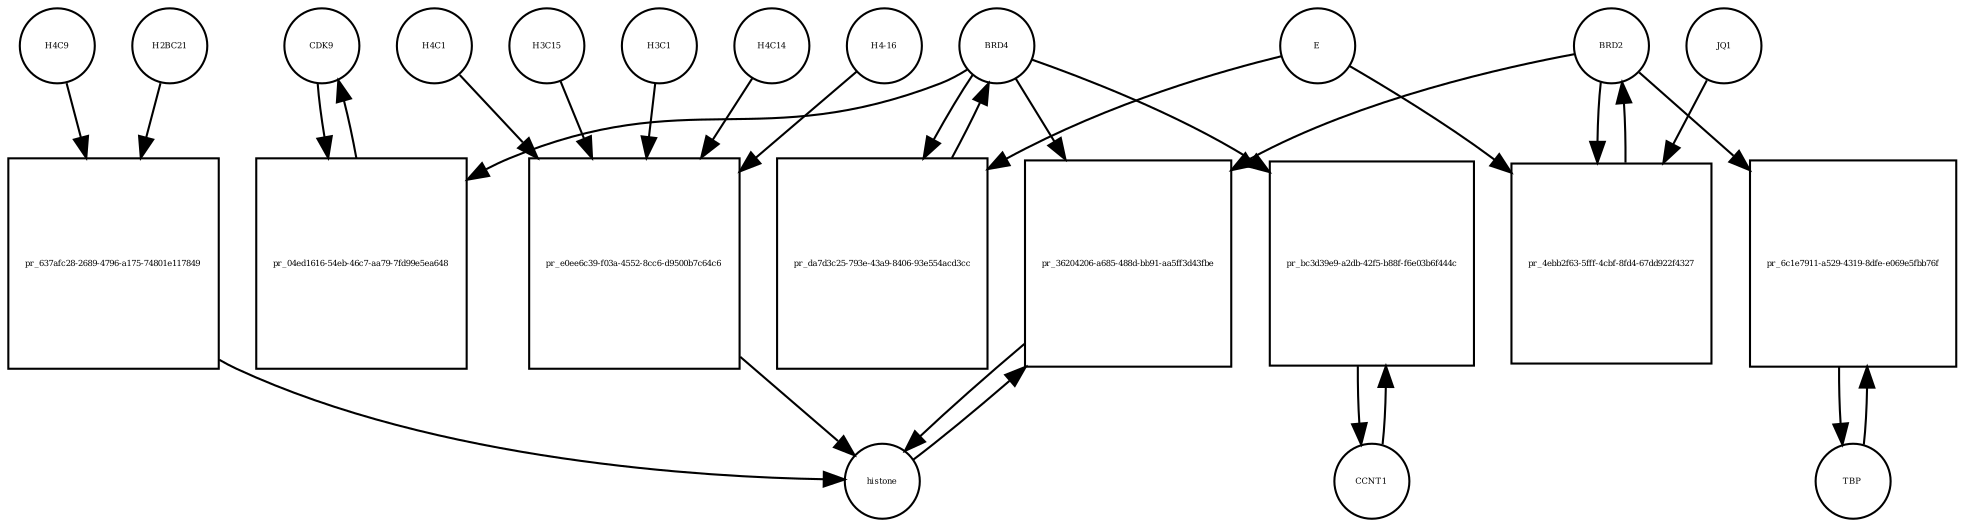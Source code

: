 strict digraph  {
CDK9 [annotation="", bipartite=0, cls=macromolecule, fontsize=4, label=CDK9, shape=circle];
"pr_04ed1616-54eb-46c7-aa79-7fd99e5ea648" [annotation="", bipartite=1, cls=process, fontsize=4, label="pr_04ed1616-54eb-46c7-aa79-7fd99e5ea648", shape=square];
BRD4 [annotation="", bipartite=0, cls=macromolecule, fontsize=4, label=BRD4, shape=circle];
CCNT1 [annotation="", bipartite=0, cls=macromolecule, fontsize=4, label=CCNT1, shape=circle];
"pr_bc3d39e9-a2db-42f5-b88f-f6e03b6f444c" [annotation="", bipartite=1, cls=process, fontsize=4, label="pr_bc3d39e9-a2db-42f5-b88f-f6e03b6f444c", shape=square];
histone [annotation="", bipartite=0, cls=complex, fontsize=4, label=histone, shape=circle];
"pr_36204206-a685-488d-bb91-aa5ff3d43fbe" [annotation="", bipartite=1, cls=process, fontsize=4, label="pr_36204206-a685-488d-bb91-aa5ff3d43fbe", shape=square];
BRD2 [annotation="", bipartite=0, cls=macromolecule, fontsize=4, label=BRD2, shape=circle];
"pr_da7d3c25-793e-43a9-8406-93e554acd3cc" [annotation="", bipartite=1, cls=process, fontsize=4, label="pr_da7d3c25-793e-43a9-8406-93e554acd3cc", shape=square];
E [annotation=urn_miriam_ncbiprotein_BCD58755, bipartite=0, cls=macromolecule, fontsize=4, label=E, shape=circle];
H4C14 [annotation="", bipartite=0, cls=macromolecule, fontsize=4, label=H4C14, shape=circle];
"pr_e0ee6c39-f03a-4552-8cc6-d9500b7c64c6" [annotation="", bipartite=1, cls=process, fontsize=4, label="pr_e0ee6c39-f03a-4552-8cc6-d9500b7c64c6", shape=square];
"H4-16" [annotation="", bipartite=0, cls=macromolecule, fontsize=4, label="H4-16", shape=circle];
H4C1 [annotation="", bipartite=0, cls=macromolecule, fontsize=4, label=H4C1, shape=circle];
H3C15 [annotation="", bipartite=0, cls=macromolecule, fontsize=4, label=H3C15, shape=circle];
H3C1 [annotation="", bipartite=0, cls=macromolecule, fontsize=4, label=H3C1, shape=circle];
"pr_4ebb2f63-5fff-4cbf-8fd4-67dd922f4327" [annotation="", bipartite=1, cls=process, fontsize=4, label="pr_4ebb2f63-5fff-4cbf-8fd4-67dd922f4327", shape=square];
JQ1 [annotation="", bipartite=0, cls=macromolecule, fontsize=4, label=JQ1, shape=circle];
TBP [annotation="", bipartite=0, cls=macromolecule, fontsize=4, label=TBP, shape=circle];
"pr_6c1e7911-a529-4319-8dfe-e069e5fbb76f" [annotation="", bipartite=1, cls=process, fontsize=4, label="pr_6c1e7911-a529-4319-8dfe-e069e5fbb76f", shape=square];
H4C9 [annotation="", bipartite=0, cls=macromolecule, fontsize=4, label=H4C9, shape=circle];
"pr_637afc28-2689-4796-a175-74801e117849" [annotation="", bipartite=1, cls=process, fontsize=4, label="pr_637afc28-2689-4796-a175-74801e117849", shape=square];
H2BC21 [annotation="", bipartite=0, cls=macromolecule, fontsize=4, label=H2BC21, shape=circle];
CDK9 -> "pr_04ed1616-54eb-46c7-aa79-7fd99e5ea648"  [annotation="", interaction_type=consumption];
"pr_04ed1616-54eb-46c7-aa79-7fd99e5ea648" -> CDK9  [annotation="", interaction_type=production];
BRD4 -> "pr_04ed1616-54eb-46c7-aa79-7fd99e5ea648"  [annotation=urn_miriam_taxonomy_10090, interaction_type=catalysis];
BRD4 -> "pr_bc3d39e9-a2db-42f5-b88f-f6e03b6f444c"  [annotation="", interaction_type=catalysis];
BRD4 -> "pr_36204206-a685-488d-bb91-aa5ff3d43fbe"  [annotation="urn_miriam_doi_10.1038%2Fnsmb.3228.|urn_miriam_doi_10.1016%2Fj.molcel.2008.01.018", interaction_type=catalysis];
BRD4 -> "pr_da7d3c25-793e-43a9-8406-93e554acd3cc"  [annotation="", interaction_type=consumption];
CCNT1 -> "pr_bc3d39e9-a2db-42f5-b88f-f6e03b6f444c"  [annotation="", interaction_type=consumption];
"pr_bc3d39e9-a2db-42f5-b88f-f6e03b6f444c" -> CCNT1  [annotation="", interaction_type=production];
histone -> "pr_36204206-a685-488d-bb91-aa5ff3d43fbe"  [annotation="", interaction_type=consumption];
"pr_36204206-a685-488d-bb91-aa5ff3d43fbe" -> histone  [annotation="", interaction_type=production];
BRD2 -> "pr_36204206-a685-488d-bb91-aa5ff3d43fbe"  [annotation="urn_miriam_doi_10.1038%2Fnsmb.3228.|urn_miriam_doi_10.1016%2Fj.molcel.2008.01.018", interaction_type=catalysis];
BRD2 -> "pr_4ebb2f63-5fff-4cbf-8fd4-67dd922f4327"  [annotation="", interaction_type=consumption];
BRD2 -> "pr_6c1e7911-a529-4319-8dfe-e069e5fbb76f"  [annotation="urn_miriam_doi_10.1007%2Fs11010-006-9223-6", interaction_type=catalysis];
"pr_da7d3c25-793e-43a9-8406-93e554acd3cc" -> BRD4  [annotation="", interaction_type=production];
E -> "pr_da7d3c25-793e-43a9-8406-93e554acd3cc"  [annotation="urn_miriam_doi_10.1038%2Fs41586-020-2286-9", interaction_type=inhibition];
E -> "pr_4ebb2f63-5fff-4cbf-8fd4-67dd922f4327"  [annotation="urn_miriam_doi_10.1038%2Fs41586-020-2286-9|urn_miriam_doi_10.1080%2F15592294.2018.1469891", interaction_type=inhibition];
H4C14 -> "pr_e0ee6c39-f03a-4552-8cc6-d9500b7c64c6"  [annotation="", interaction_type=consumption];
"pr_e0ee6c39-f03a-4552-8cc6-d9500b7c64c6" -> histone  [annotation="", interaction_type=production];
"H4-16" -> "pr_e0ee6c39-f03a-4552-8cc6-d9500b7c64c6"  [annotation="", interaction_type=consumption];
H4C1 -> "pr_e0ee6c39-f03a-4552-8cc6-d9500b7c64c6"  [annotation="", interaction_type=consumption];
H3C15 -> "pr_e0ee6c39-f03a-4552-8cc6-d9500b7c64c6"  [annotation="", interaction_type=consumption];
H3C1 -> "pr_e0ee6c39-f03a-4552-8cc6-d9500b7c64c6"  [annotation="", interaction_type=consumption];
"pr_4ebb2f63-5fff-4cbf-8fd4-67dd922f4327" -> BRD2  [annotation="", interaction_type=production];
JQ1 -> "pr_4ebb2f63-5fff-4cbf-8fd4-67dd922f4327"  [annotation="urn_miriam_doi_10.1038%2Fs41586-020-2286-9|urn_miriam_doi_10.1080%2F15592294.2018.1469891", interaction_type=inhibition];
TBP -> "pr_6c1e7911-a529-4319-8dfe-e069e5fbb76f"  [annotation="", interaction_type=consumption];
"pr_6c1e7911-a529-4319-8dfe-e069e5fbb76f" -> TBP  [annotation="", interaction_type=production];
H4C9 -> "pr_637afc28-2689-4796-a175-74801e117849"  [annotation="", interaction_type=consumption];
"pr_637afc28-2689-4796-a175-74801e117849" -> histone  [annotation="", interaction_type=production];
H2BC21 -> "pr_637afc28-2689-4796-a175-74801e117849"  [annotation="", interaction_type=consumption];
}
